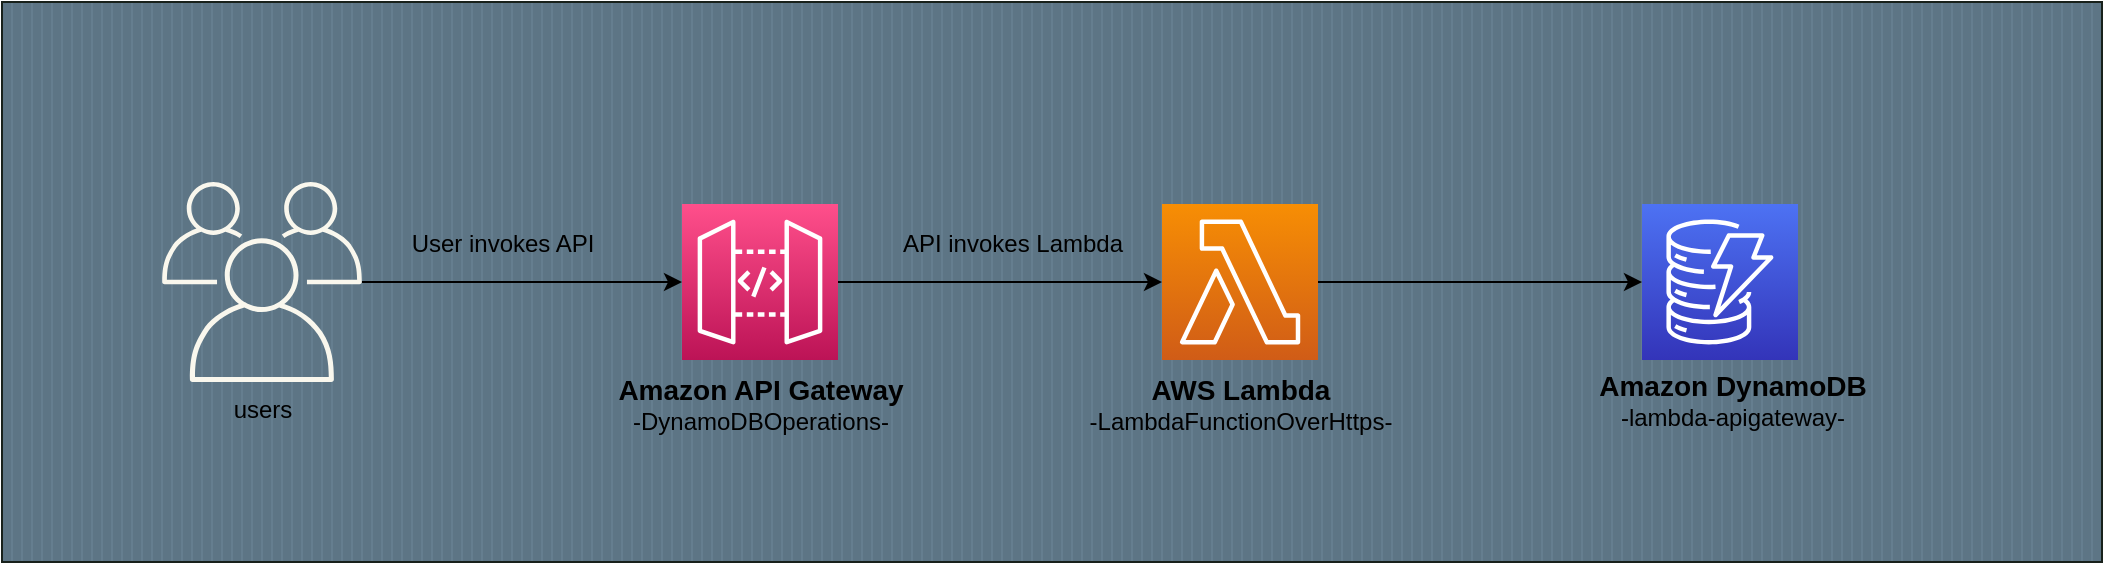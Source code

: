 <mxfile version="20.6.2" type="device"><diagram id="tpL3U3PuxjeIeJmPXVje" name="Page-1"><mxGraphModel dx="1719" dy="574" grid="1" gridSize="10" guides="1" tooltips="1" connect="1" arrows="1" fold="1" page="1" pageScale="1" pageWidth="850" pageHeight="1100" math="0" shadow="0"><root><mxCell id="0"/><mxCell id="1" parent="0"/><mxCell id="kSGZmsyngU11M0T7GLJH-13" value="" style="verticalLabelPosition=bottom;verticalAlign=top;html=1;shadow=0;dashed=0;strokeWidth=1;shape=mxgraph.ios.iBgStriped;strokeColor=#18211b;fillColor=#5D7585;strokeColor2=#657E8F;fontSize=12;" vertex="1" parent="1"><mxGeometry x="-100" y="89" width="1050" height="280" as="geometry"/></mxCell><mxCell id="kSGZmsyngU11M0T7GLJH-9" style="edgeStyle=orthogonalEdgeStyle;rounded=0;orthogonalLoop=1;jettySize=auto;html=1;exitX=1;exitY=0.5;exitDx=0;exitDy=0;exitPerimeter=0;fontSize=12;" edge="1" parent="1" source="kSGZmsyngU11M0T7GLJH-1" target="kSGZmsyngU11M0T7GLJH-3"><mxGeometry relative="1" as="geometry"/></mxCell><mxCell id="kSGZmsyngU11M0T7GLJH-1" value="" style="sketch=0;points=[[0,0,0],[0.25,0,0],[0.5,0,0],[0.75,0,0],[1,0,0],[0,1,0],[0.25,1,0],[0.5,1,0],[0.75,1,0],[1,1,0],[0,0.25,0],[0,0.5,0],[0,0.75,0],[1,0.25,0],[1,0.5,0],[1,0.75,0]];outlineConnect=0;fontColor=#232F3E;gradientColor=#FF4F8B;gradientDirection=north;fillColor=#BC1356;strokeColor=#ffffff;dashed=0;verticalLabelPosition=bottom;verticalAlign=top;align=center;html=1;fontSize=12;fontStyle=0;aspect=fixed;shape=mxgraph.aws4.resourceIcon;resIcon=mxgraph.aws4.api_gateway;" vertex="1" parent="1"><mxGeometry x="240" y="190" width="78" height="78" as="geometry"/></mxCell><mxCell id="kSGZmsyngU11M0T7GLJH-2" value="&lt;font style=&quot;&quot;&gt;&lt;b style=&quot;font-size: 14px;&quot;&gt;Amazon API Gateway&lt;/b&gt;&lt;br&gt;&lt;font style=&quot;font-size: 12px;&quot;&gt;-DynamoDBOperations-&lt;/font&gt;&lt;/font&gt;" style="text;html=1;align=center;verticalAlign=middle;resizable=0;points=[];autosize=1;strokeColor=none;fillColor=none;" vertex="1" parent="1"><mxGeometry x="194" y="270" width="170" height="40" as="geometry"/></mxCell><mxCell id="kSGZmsyngU11M0T7GLJH-10" style="edgeStyle=orthogonalEdgeStyle;rounded=0;orthogonalLoop=1;jettySize=auto;html=1;fontSize=12;" edge="1" parent="1" source="kSGZmsyngU11M0T7GLJH-3" target="kSGZmsyngU11M0T7GLJH-5"><mxGeometry relative="1" as="geometry"/></mxCell><mxCell id="kSGZmsyngU11M0T7GLJH-3" value="" style="sketch=0;points=[[0,0,0],[0.25,0,0],[0.5,0,0],[0.75,0,0],[1,0,0],[0,1,0],[0.25,1,0],[0.5,1,0],[0.75,1,0],[1,1,0],[0,0.25,0],[0,0.5,0],[0,0.75,0],[1,0.25,0],[1,0.5,0],[1,0.75,0]];outlineConnect=0;fontColor=#232F3E;gradientColor=#F78E04;gradientDirection=north;fillColor=#D05C17;strokeColor=#ffffff;dashed=0;verticalLabelPosition=bottom;verticalAlign=top;align=center;html=1;fontSize=12;fontStyle=0;aspect=fixed;shape=mxgraph.aws4.resourceIcon;resIcon=mxgraph.aws4.lambda;" vertex="1" parent="1"><mxGeometry x="480" y="190" width="78" height="78" as="geometry"/></mxCell><mxCell id="kSGZmsyngU11M0T7GLJH-4" value="&lt;font style=&quot;&quot;&gt;&lt;span style=&quot;font-size: 14px;&quot;&gt;&lt;b&gt;AWS Lambda&lt;/b&gt;&lt;/span&gt;&lt;br&gt;&lt;font style=&quot;font-size: 12px;&quot;&gt;-LambdaFunctionOverHttps-&lt;/font&gt;&lt;/font&gt;" style="text;html=1;align=center;verticalAlign=middle;resizable=0;points=[];autosize=1;strokeColor=none;fillColor=none;" vertex="1" parent="1"><mxGeometry x="434" y="270" width="170" height="40" as="geometry"/></mxCell><mxCell id="kSGZmsyngU11M0T7GLJH-5" value="" style="sketch=0;points=[[0,0,0],[0.25,0,0],[0.5,0,0],[0.75,0,0],[1,0,0],[0,1,0],[0.25,1,0],[0.5,1,0],[0.75,1,0],[1,1,0],[0,0.25,0],[0,0.5,0],[0,0.75,0],[1,0.25,0],[1,0.5,0],[1,0.75,0]];outlineConnect=0;fontColor=#232F3E;gradientColor=#4D72F3;gradientDirection=north;fillColor=#3334B9;strokeColor=#ffffff;dashed=0;verticalLabelPosition=bottom;verticalAlign=top;align=center;html=1;fontSize=12;fontStyle=0;aspect=fixed;shape=mxgraph.aws4.resourceIcon;resIcon=mxgraph.aws4.dynamodb;" vertex="1" parent="1"><mxGeometry x="720" y="190" width="78" height="78" as="geometry"/></mxCell><mxCell id="kSGZmsyngU11M0T7GLJH-6" value="&lt;font style=&quot;&quot;&gt;&lt;span style=&quot;font-size: 14px;&quot;&gt;&lt;b&gt;Amazon DynamoDB&lt;/b&gt;&lt;/span&gt;&lt;br&gt;&lt;font style=&quot;font-size: 12px;&quot;&gt;-lambda-apigateway-&lt;/font&gt;&lt;/font&gt;" style="text;html=1;align=center;verticalAlign=middle;resizable=0;points=[];autosize=1;strokeColor=none;fillColor=none;" vertex="1" parent="1"><mxGeometry x="685" y="268" width="160" height="40" as="geometry"/></mxCell><mxCell id="kSGZmsyngU11M0T7GLJH-8" style="edgeStyle=orthogonalEdgeStyle;rounded=0;orthogonalLoop=1;jettySize=auto;html=1;entryX=0;entryY=0.5;entryDx=0;entryDy=0;entryPerimeter=0;fontSize=12;" edge="1" parent="1" source="kSGZmsyngU11M0T7GLJH-7" target="kSGZmsyngU11M0T7GLJH-1"><mxGeometry relative="1" as="geometry"/></mxCell><mxCell id="kSGZmsyngU11M0T7GLJH-7" value="users" style="sketch=0;outlineConnect=0;strokeColor=#36393d;fillColor=#f9f7ed;dashed=0;verticalLabelPosition=bottom;verticalAlign=top;align=center;html=1;fontSize=12;fontStyle=0;aspect=fixed;shape=mxgraph.aws4.illustration_users;pointerEvents=1" vertex="1" parent="1"><mxGeometry x="-20" y="179" width="100" height="100" as="geometry"/></mxCell><mxCell id="kSGZmsyngU11M0T7GLJH-11" value="User invokes API" style="text;html=1;align=center;verticalAlign=middle;resizable=0;points=[];autosize=1;strokeColor=none;fillColor=none;fontSize=12;" vertex="1" parent="1"><mxGeometry x="95" y="195" width="110" height="30" as="geometry"/></mxCell><mxCell id="kSGZmsyngU11M0T7GLJH-12" value="API invokes Lambda" style="text;html=1;align=center;verticalAlign=middle;resizable=0;points=[];autosize=1;strokeColor=none;fillColor=none;fontSize=12;" vertex="1" parent="1"><mxGeometry x="340" y="195" width="130" height="30" as="geometry"/></mxCell></root></mxGraphModel></diagram></mxfile>